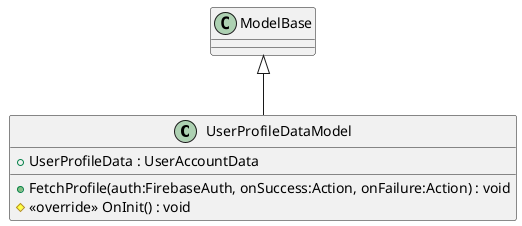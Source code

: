 @startuml
class UserProfileDataModel {
    + UserProfileData : UserAccountData
    + FetchProfile(auth:FirebaseAuth, onSuccess:Action, onFailure:Action) : void
    # <<override>> OnInit() : void
}
ModelBase <|-- UserProfileDataModel
@enduml
